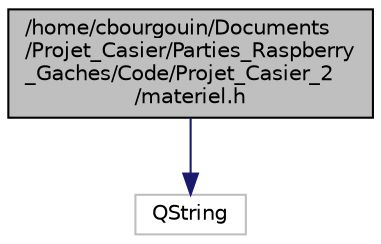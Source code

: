 digraph "/home/cbourgouin/Documents/Projet_Casier/Parties_Raspberry_Gaches/Code/Projet_Casier_2/materiel.h"
{
 // LATEX_PDF_SIZE
  edge [fontname="Helvetica",fontsize="10",labelfontname="Helvetica",labelfontsize="10"];
  node [fontname="Helvetica",fontsize="10",shape=record];
  Node1 [label="/home/cbourgouin/Documents\l/Projet_Casier/Parties_Raspberry\l_Gaches/Code/Projet_Casier_2\l/materiel.h",height=0.2,width=0.4,color="black", fillcolor="grey75", style="filled", fontcolor="black",tooltip="Déclaration de la classe Materiel."];
  Node1 -> Node2 [color="midnightblue",fontsize="10",style="solid",fontname="Helvetica"];
  Node2 [label="QString",height=0.2,width=0.4,color="grey75", fillcolor="white", style="filled",tooltip=" "];
}
